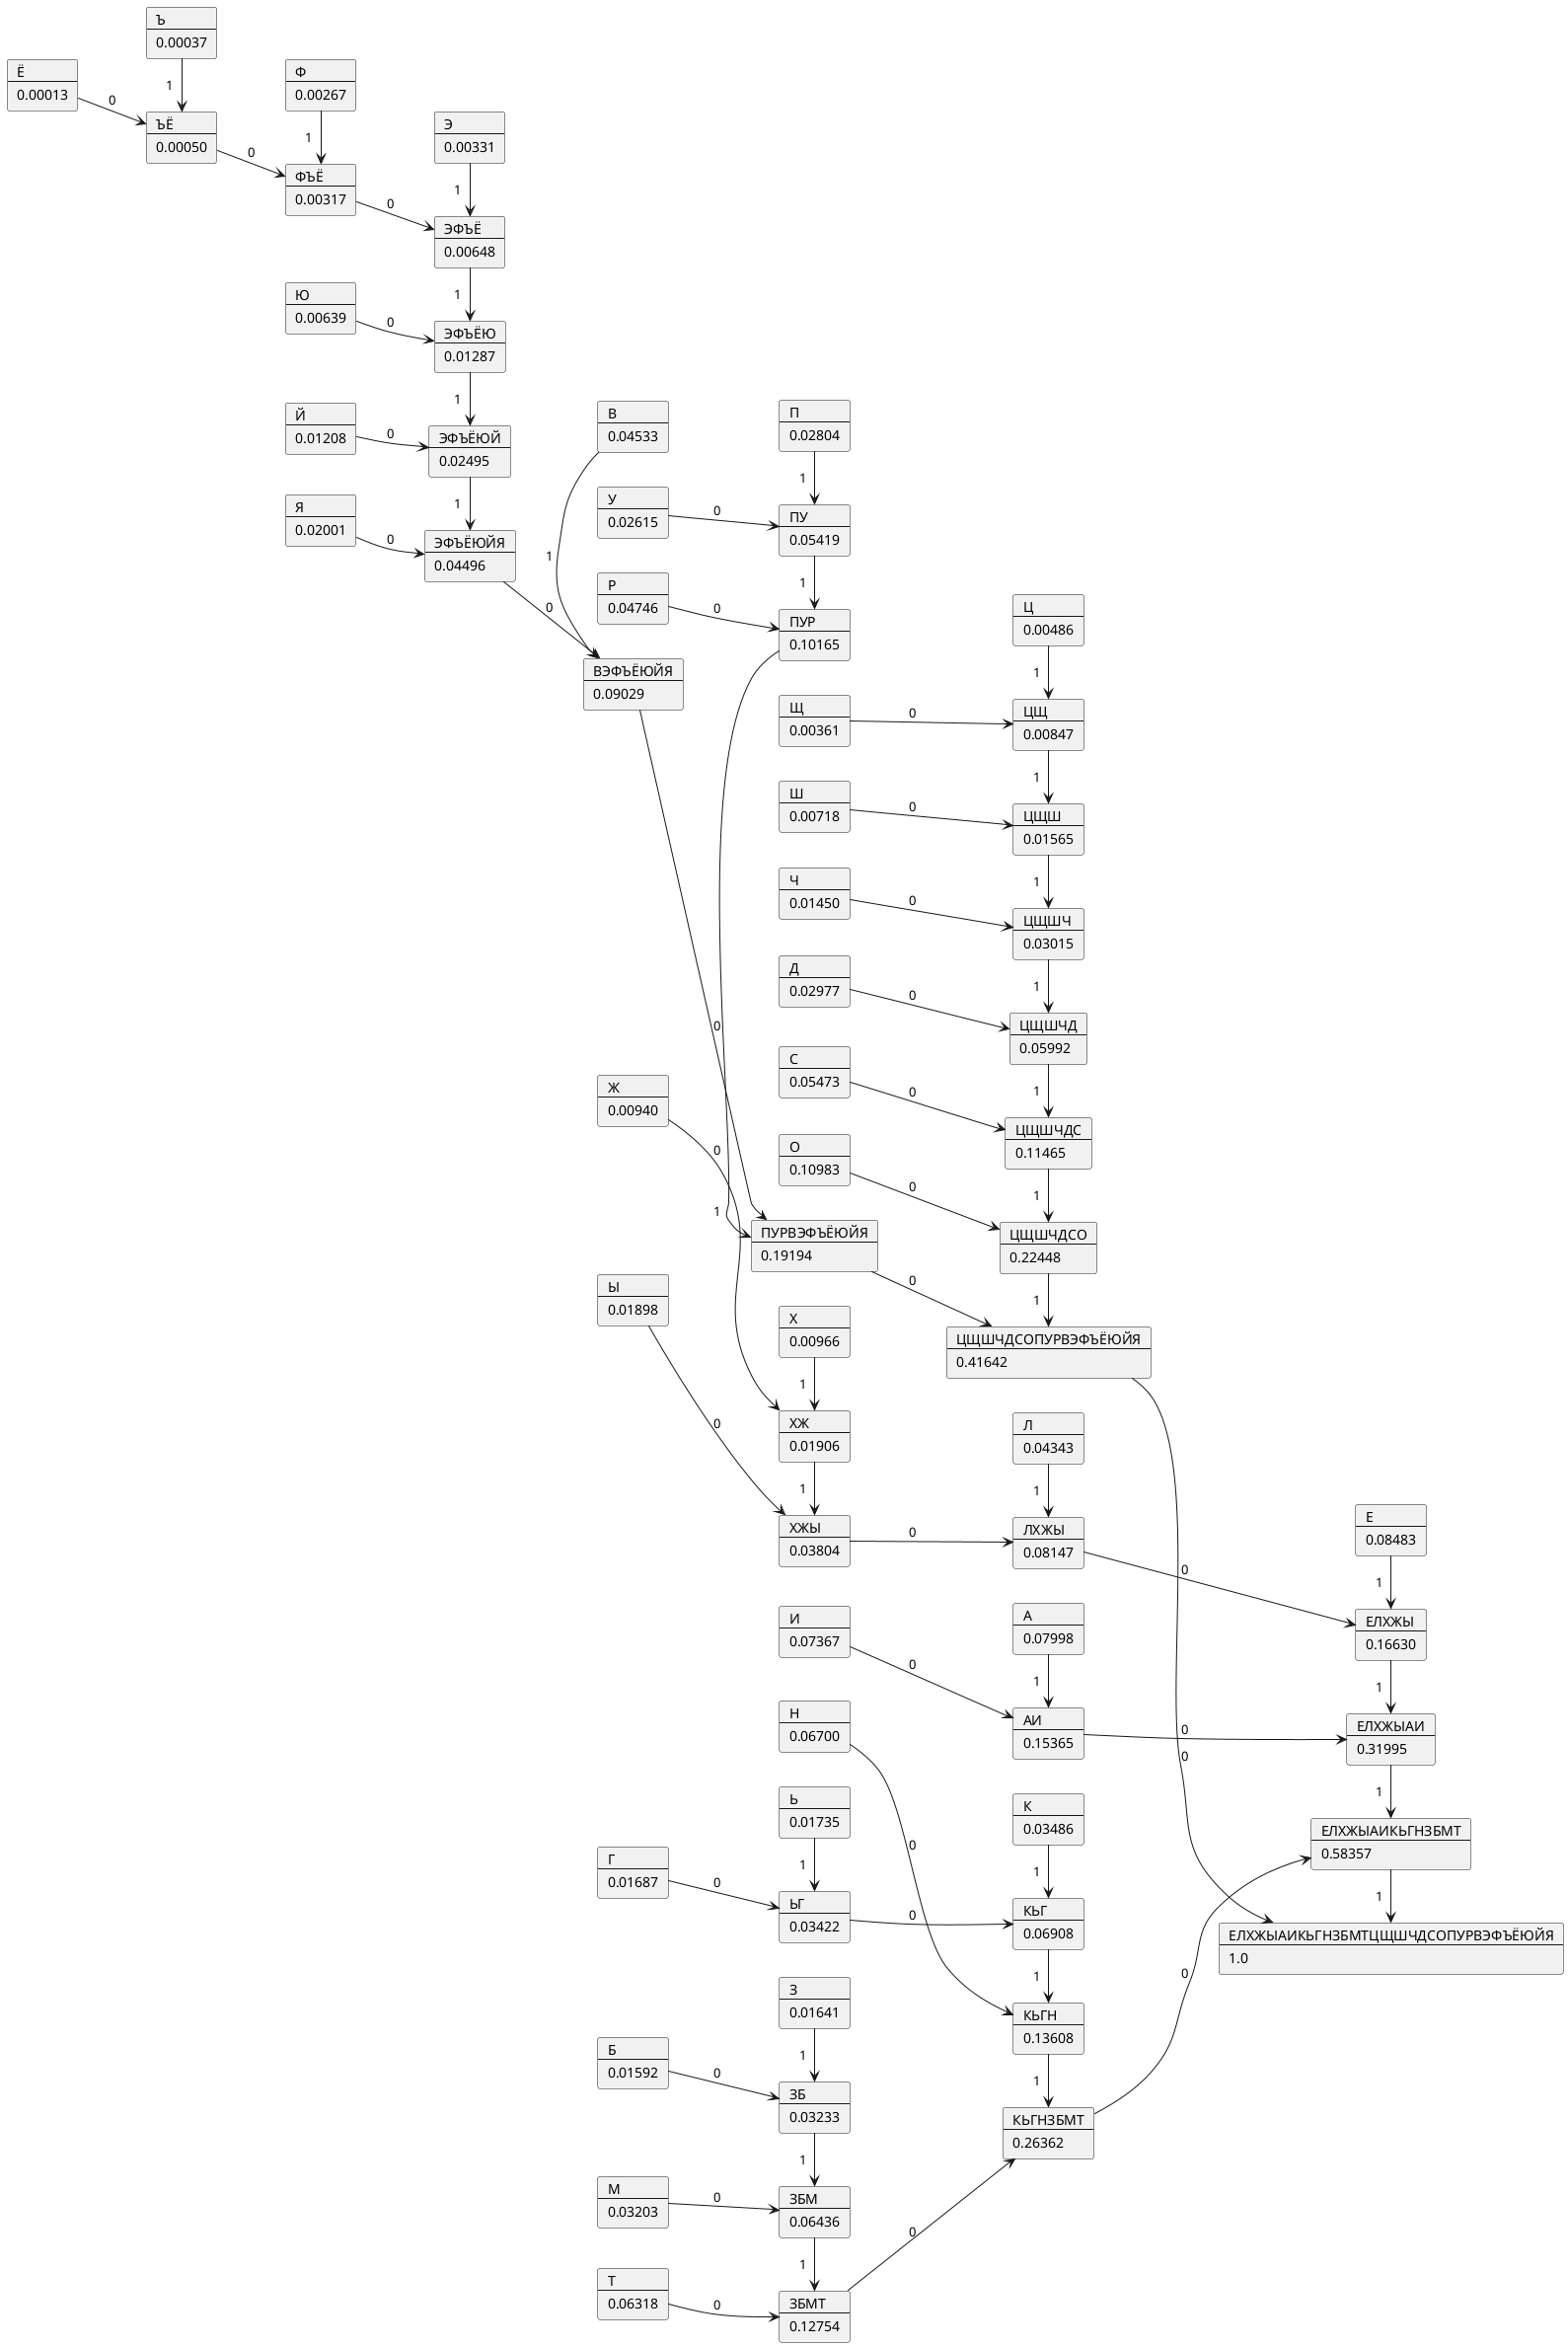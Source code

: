 ' ДЗ по информатике на 08.12.22
@startuml "Huffman's tree for the russian language"

left to right direction

card l01 [
    Ё
    ----
    0.00013
]

card l02 [
    Ъ
    ----
    0.00037
]

card l03 [
    ЪЁ
    ----
    0.00050
]

l01 -[hidden]down- l02
l01 -right-> l03 : 0
l02 -right-> l03 : 1

card l04 [
    Ф
    ----
    0.00267
]

card l05 [
    ФЪЁ
    ----
    0.00317
]

l03 -[hidden]down- l04
l03 -right-> l05 : 0
l04 -right-> l05 : 1

card l06 [
    Э
    ----
    0.00331
]

card l07 [
    ЭФЪЁ
    ----
    0.00648
]

l05 -[hidden]down- l06
l05 -right-> l07 : 0
l06 -right-> l07 : 1

card l08 [
    Щ
    ----
    0.00361
]

card l09 [
    Ц
    ----
    0.00486
]

card l10 [
    ЦЩ
    ----
    0.00847
]

l08 -[hidden]down- l09
l08 -right-> l10 : 0
l09 -right-> l10 : 1

card l11 [
    Ю
    ----
    0.00639
]

card l12 [
    ЭФЪЁЮ
    ----
    0.01287
]

l11 -[hidden]down- l07
l11 -right-> l12 : 0
l07 -right-> l12 : 1

card l13 [
    Ш
    ----
    0.00718
]

card l14 [
    ЦЩШ
    ----
    0.01565
]

l13 -[hidden]down- l10
l13 -right-> l14 : 0
l10 -right-> l14 : 1

card l15 [
    Ж
    ----
    0.00940
]

card l16 [
    Х
    ----
    0.00966
]

card l17 [
    ХЖ
    ----
    0.01906
]

l15 -[hidden]down- l16
l15 -right-> l17 : 0
l16 -right-> l17 : 1

card l18 [
    Й
    ----
    0.01208
]

card l19 [
    ЭФЪЁЮЙ
    ----
    0.02495
]

l18 -[hidden]down- l12
l18 -right-> l19 : 0
l12 -right-> l19 : 1

card l20 [
    Ч
    ----
    0.01450
]

card l21 [
    ЦЩШЧ
    ----
    0.03015
]

l20 -[hidden]down- l14
l20 -right-> l21 : 0
l14 -right-> l21 : 1

card l22 [
    Б
    ----
    0.01592
]

card l23 [
    З
    ----
    0.01641
]

card l24 [
    ЗБ
    ----
    0.03233
]

l22 -[hidden]down- l23
l22 -right-> l24 : 0
l23 -right-> l24 : 1

card l25 [
    Г
    ----
    0.01687
]

card l26 [
    Ь
    ----
    0.01735
]

card l27 [
    ЬГ
    ----
    0.03422
]

l25 -[hidden]down- l26
l25 -right-> l27 : 0
l26 -right-> l27 : 1

card l28 [
    Ы
    ----
    0.01898
]

card l29 [
    ХЖЫ
    ----
    0.03804
]

l28 -[hidden]down- l17
l28 -right-> l29 : 0
l17 -right-> l29 : 1

card l30 [
    Я
    ----
    0.02001
]

card l31 [
    ЭФЪЁЮЙЯ
    ----
    0.04496
]

l30 -[hidden]down- l19
l30 -right-> l31 : 0
l19 -right-> l31 : 1

card l32 [
    У
    ----
    0.02615
]

card l33 [
    П
    ----
    0.02804
]

card l34 [
    ПУ
    ----
    0.05419
]

l32 -[hidden]down- l33
l32 -right-> l34 : 0
l33 -right-> l34 : 1

card l35 [
    Д
    ----
    0.02977
]

card l36 [
    ЦЩШЧД
    ----
    0.05992
]

l35 -[hidden]down- l21
l35 -right-> l36 : 0
l21 -right-> l36 : 1

card l37 [
    М
    ----
    0.03203
]

card l38 [
    ЗБМ
    ----
    0.06436
]

l37 -[hidden]down- l24
l37 -right-> l38 : 0
l24 -right-> l38 : 1

card l39 [
    К
    ----
    0.03486
]

card l40 [
    КЬГ
    ----
    0.06908
]

l27 -[hidden]down- l39
l27 -right-> l40 : 0
l39 -right-> l40 : 1

card l41 [
    Л
    ----
    0.04343
]

card l42 [
    ЛХЖЫ
    ----
    0.08147
]

l29 -[hidden]down- l41
l29 -right-> l42 : 0
l41 -right-> l42 : 1

card l43 [
    В
    ----
    0.04533
]

card l44 [
    ВЭФЪЁЮЙЯ
    ----
    0.09029
]

l31 -[hidden]down- l43
l31 -right-> l44 : 0
l43 -right-> l44 : 1

card l45 [
    Р
    ----
    0.04746
]

card l46 [
    ПУР
    ----
    0.10165
]

l45 -[hidden]down- l34
l45 -right-> l46 : 0
l34 -right-> l46 : 1

card l47 [
    С
    ----
    0.05473
]

card l48 [
    ЦЩШЧДС
    ----
    0.11465
]

l47 -[hidden]down- l36
l47 -right-> l48 : 0
l36 -right-> l48 : 1

card l49 [
    Т
    ----
    0.06318
]

card l50 [
    ЗБМТ
    ----
    0.12754
]

l49 -[hidden]down- l38
l49 -right-> l50 : 0
l38 -right-> l50 : 1

card l51 [
    Н
    ----
    0.06700
]

card l52 [
    КЬГН
    ----
    0.13608
]

l51 -[hidden]down- l40
l51 -right-> l52 : 0
l40 -right-> l52 : 1

card l53 [
    И
    ----
    0.07367
]

card l54 [
    А
    ----
    0.07998
]

card l55 [
    АИ
    ----
    0.15365
]

l53 -[hidden]down- l54
l53 -right-> l55 : 0
l54 -right-> l55 : 1

card l56 [
    Е
    ----
    0.08483
]

card l57 [
    ЕЛХЖЫ
    ----
    0.16630
]

l42 -[hidden]down- l56
l42 -right-> l57 : 0
l56 -right-> l57 : 1

card l58 [
    ПУРВЭФЪЁЮЙЯ
    ----
    0.19194
]

l44 -[hidden]down- l46
l44 -right-> l58 : 0
l46 -right-> l58 : 1

card l59 [
    О
    ----
    0.10983
]

card l60 [
    ЦЩШЧДСО
    ----
    0.22448
]

l59 -[hidden]down- l48
l59 -right-> l60 : 0
l48 -right-> l60 : 1

card l61 [
    КЬГНЗБМТ
    ----
    0.26362
]

l50 -[hidden]down- l52
l50 -right-> l61 : 0
l52 -right-> l61 : 1

card l62 [
    ЕЛХЖЫАИ
    ----
    0.31995
]

l55 -[hidden]down- l57
l55 -right-> l62 : 0
l57 -right-> l62 : 1

card l63 [
    ЦЩШЧДСОПУРВЭФЪЁЮЙЯ
    ----
    0.41642
]

l58 -[hidden]down- l60
l58 -right-> l63 : 0
l60 -right-> l63 : 1

card l64 [
    ЕЛХЖЫАИКЬГНЗБМТ
    ----
    0.58357
]

l61 -[hidden]down- l62
l61 -right-> l64 : 0
l62 -right-> l64 : 1

card l65 [
    ЕЛХЖЫАИКЬГНЗБМТЦЩШЧДСОПУРВЭФЪЁЮЙЯ
    ----
    1.0
]

l63 -[hidden]down- l64
l63 -right-> l65 : 0
l64 -right-> l65 : 1

@enduml
